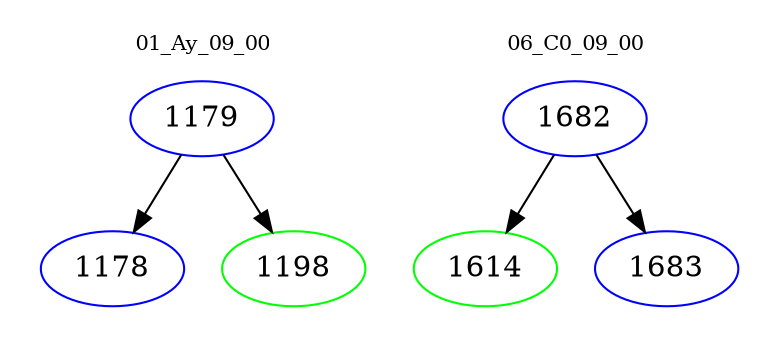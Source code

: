 digraph{
subgraph cluster_0 {
color = white
label = "01_Ay_09_00";
fontsize=10;
T0_1179 [label="1179", color="blue"]
T0_1179 -> T0_1178 [color="black"]
T0_1178 [label="1178", color="blue"]
T0_1179 -> T0_1198 [color="black"]
T0_1198 [label="1198", color="green"]
}
subgraph cluster_1 {
color = white
label = "06_C0_09_00";
fontsize=10;
T1_1682 [label="1682", color="blue"]
T1_1682 -> T1_1614 [color="black"]
T1_1614 [label="1614", color="green"]
T1_1682 -> T1_1683 [color="black"]
T1_1683 [label="1683", color="blue"]
}
}
